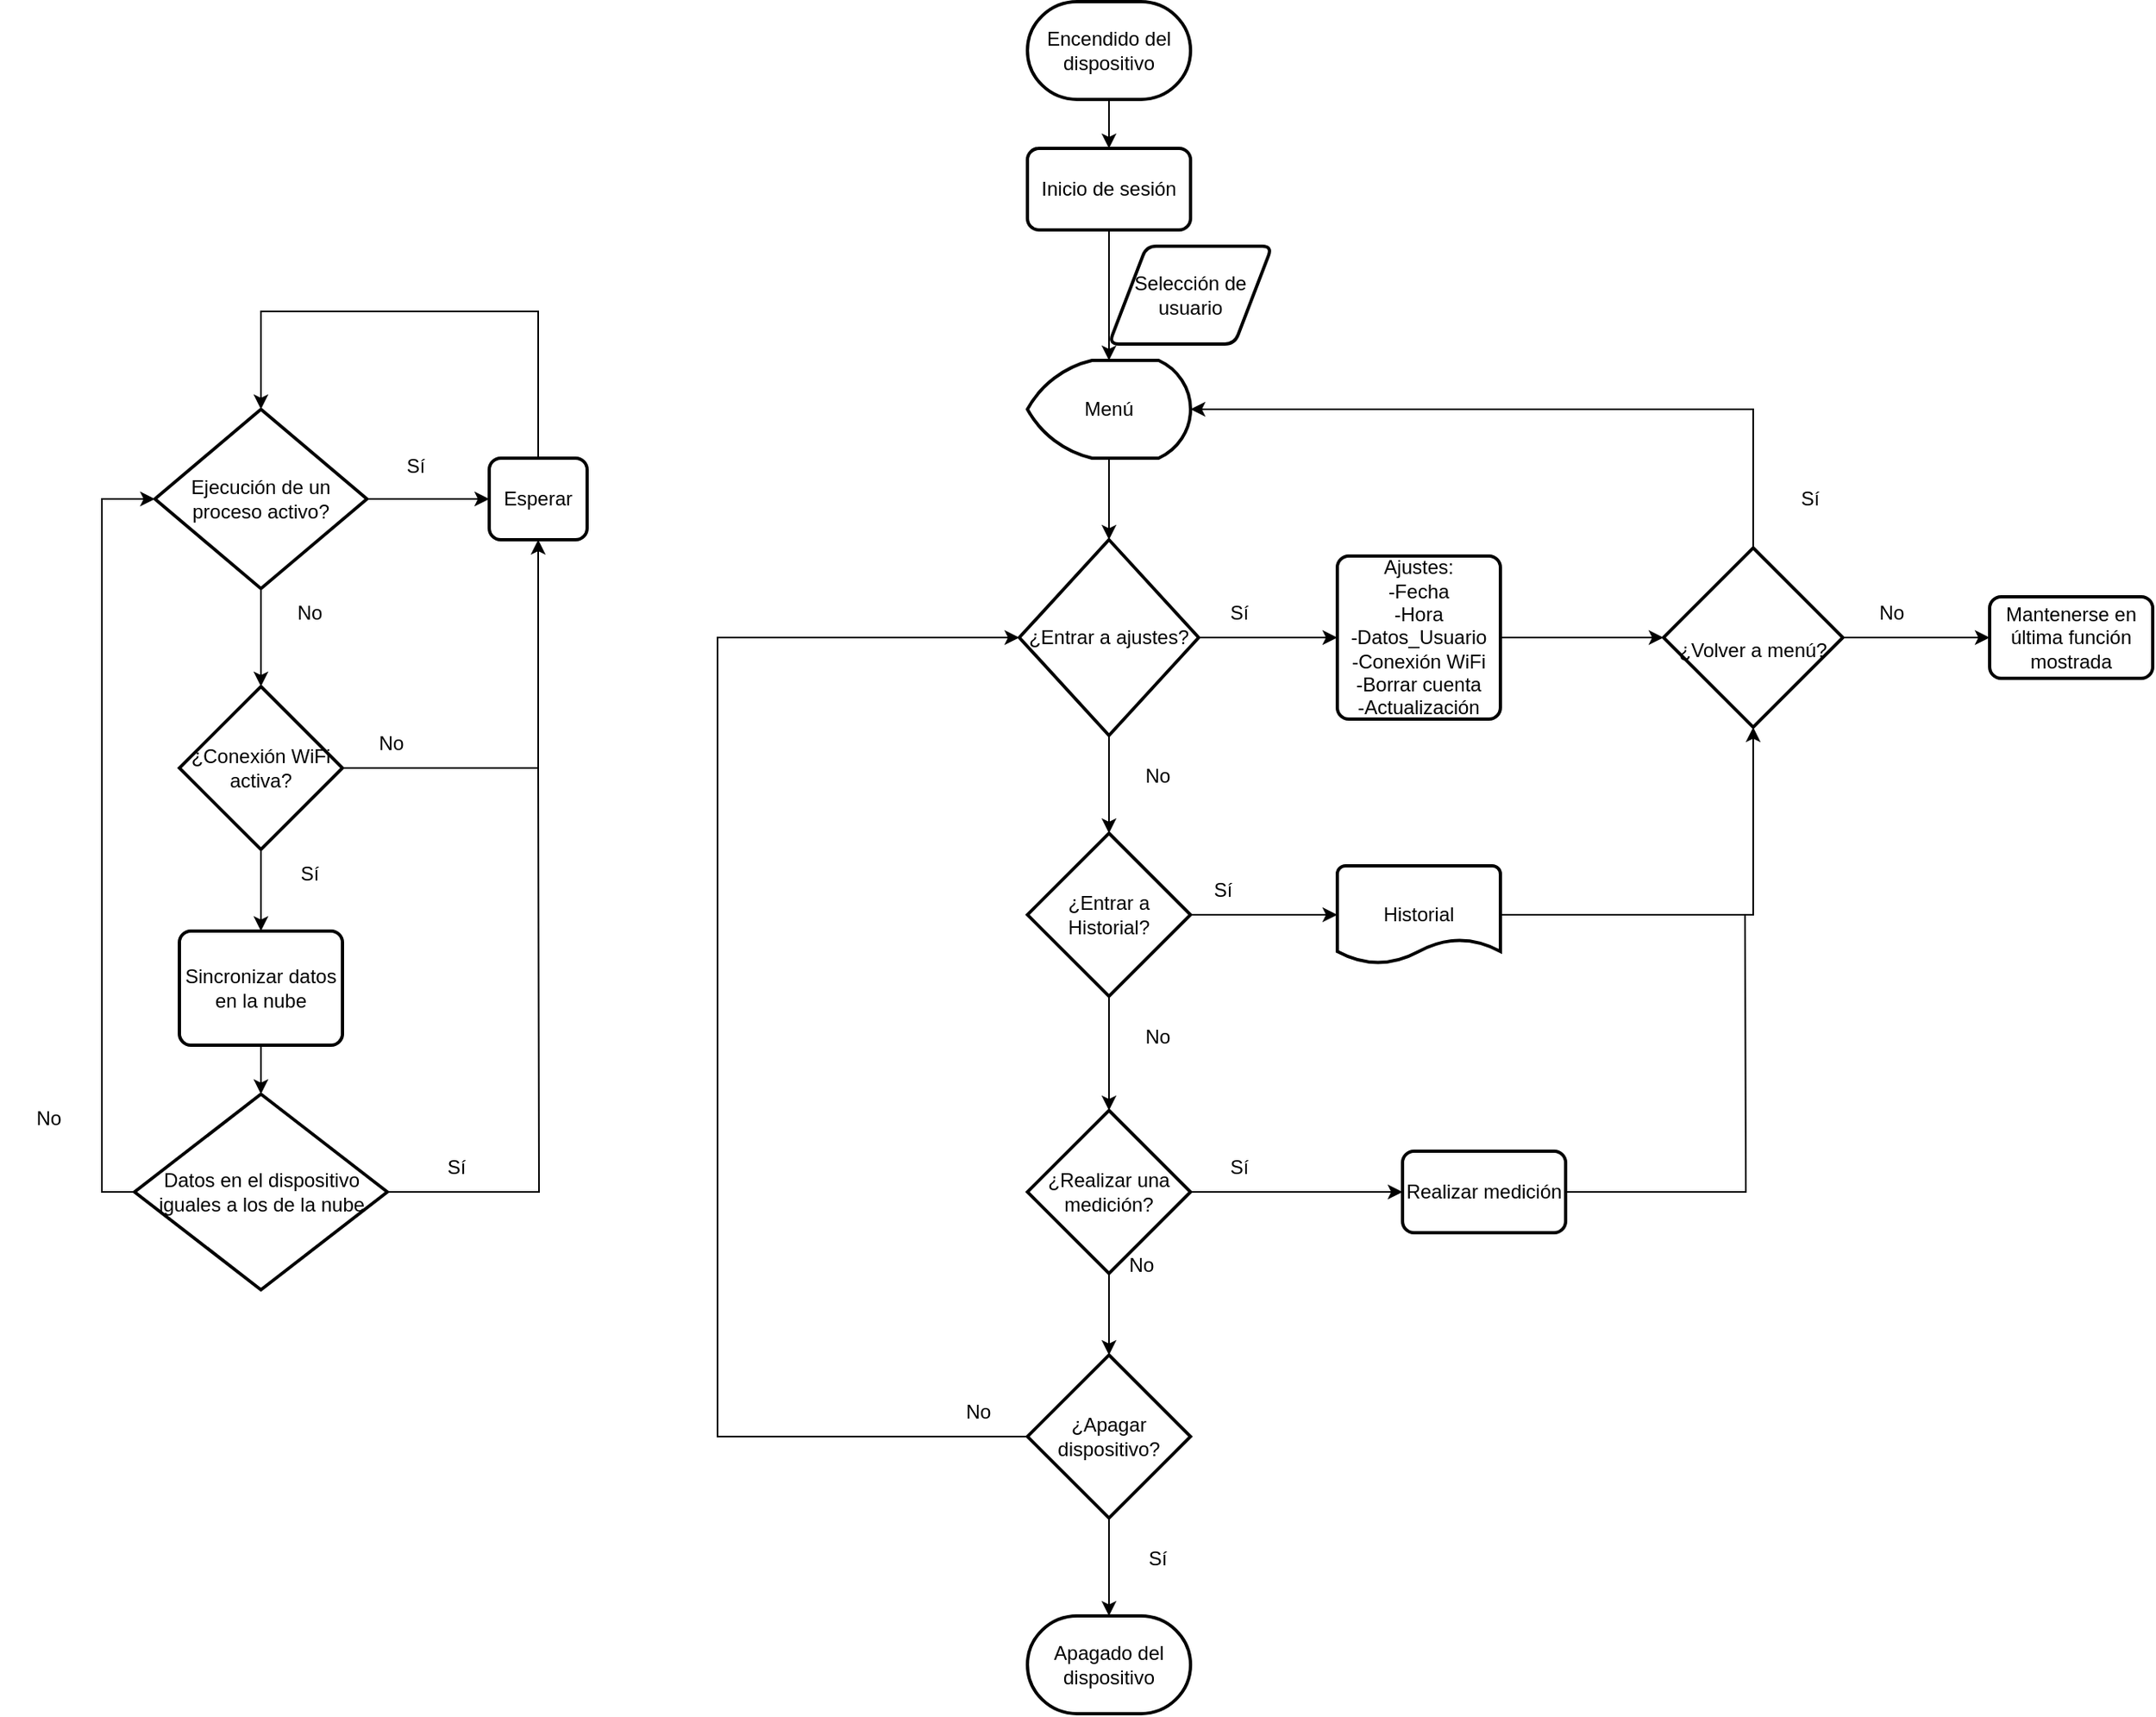 <mxfile version="15.5.2" type="github">
  <diagram id="Ib975hG2kT8Rjhy9WmjI" name="Page-1">
    <mxGraphModel dx="1635" dy="908" grid="1" gridSize="10" guides="1" tooltips="1" connect="1" arrows="1" fold="1" page="1" pageScale="1" pageWidth="1700" pageHeight="1100" math="0" shadow="0">
      <root>
        <mxCell id="0" />
        <mxCell id="1" parent="0" />
        <mxCell id="6VT2_s6x-18-C2tRzZqN-31" style="edgeStyle=orthogonalEdgeStyle;rounded=0;orthogonalLoop=1;jettySize=auto;html=1;exitX=1;exitY=0.5;exitDx=0;exitDy=0;exitPerimeter=0;" edge="1" parent="1" source="6VT2_s6x-18-C2tRzZqN-3" target="6VT2_s6x-18-C2tRzZqN-24">
          <mxGeometry relative="1" as="geometry" />
        </mxCell>
        <mxCell id="6VT2_s6x-18-C2tRzZqN-3" value="¿Entrar a ajustes?" style="strokeWidth=2;html=1;shape=mxgraph.flowchart.decision;whiteSpace=wrap;" vertex="1" parent="1">
          <mxGeometry x="795" y="340" width="110" height="120" as="geometry" />
        </mxCell>
        <mxCell id="6VT2_s6x-18-C2tRzZqN-30" style="edgeStyle=orthogonalEdgeStyle;rounded=0;orthogonalLoop=1;jettySize=auto;html=1;exitX=1;exitY=0.5;exitDx=0;exitDy=0;exitPerimeter=0;entryX=0;entryY=0.5;entryDx=0;entryDy=0;entryPerimeter=0;" edge="1" parent="1" source="6VT2_s6x-18-C2tRzZqN-4" target="6VT2_s6x-18-C2tRzZqN-20">
          <mxGeometry relative="1" as="geometry" />
        </mxCell>
        <mxCell id="6VT2_s6x-18-C2tRzZqN-4" value="¿Entrar a Historial?" style="strokeWidth=2;html=1;shape=mxgraph.flowchart.decision;whiteSpace=wrap;" vertex="1" parent="1">
          <mxGeometry x="800" y="520" width="100" height="100" as="geometry" />
        </mxCell>
        <mxCell id="6VT2_s6x-18-C2tRzZqN-11" style="edgeStyle=orthogonalEdgeStyle;rounded=0;orthogonalLoop=1;jettySize=auto;html=1;exitX=0.5;exitY=1;exitDx=0;exitDy=0;exitPerimeter=0;entryX=0.5;entryY=0;entryDx=0;entryDy=0;entryPerimeter=0;" edge="1" parent="1" source="6VT2_s6x-18-C2tRzZqN-5" target="6VT2_s6x-18-C2tRzZqN-10">
          <mxGeometry relative="1" as="geometry" />
        </mxCell>
        <mxCell id="6VT2_s6x-18-C2tRzZqN-33" style="edgeStyle=orthogonalEdgeStyle;rounded=0;orthogonalLoop=1;jettySize=auto;html=1;exitX=1;exitY=0.5;exitDx=0;exitDy=0;exitPerimeter=0;" edge="1" parent="1" source="6VT2_s6x-18-C2tRzZqN-5" target="6VT2_s6x-18-C2tRzZqN-28">
          <mxGeometry relative="1" as="geometry" />
        </mxCell>
        <mxCell id="6VT2_s6x-18-C2tRzZqN-5" value="¿Realizar una medición?" style="strokeWidth=2;html=1;shape=mxgraph.flowchart.decision;whiteSpace=wrap;" vertex="1" parent="1">
          <mxGeometry x="800" y="690" width="100" height="100" as="geometry" />
        </mxCell>
        <mxCell id="6VT2_s6x-18-C2tRzZqN-6" value="" style="endArrow=classic;html=1;rounded=0;exitX=0.5;exitY=1;exitDx=0;exitDy=0;exitPerimeter=0;entryX=0.5;entryY=0;entryDx=0;entryDy=0;entryPerimeter=0;" edge="1" parent="1" source="6VT2_s6x-18-C2tRzZqN-3" target="6VT2_s6x-18-C2tRzZqN-4">
          <mxGeometry width="50" height="50" relative="1" as="geometry">
            <mxPoint x="700" y="290" as="sourcePoint" />
            <mxPoint x="750" y="240" as="targetPoint" />
          </mxGeometry>
        </mxCell>
        <mxCell id="6VT2_s6x-18-C2tRzZqN-7" value="No" style="text;html=1;strokeColor=none;fillColor=none;align=center;verticalAlign=middle;whiteSpace=wrap;rounded=0;" vertex="1" parent="1">
          <mxGeometry x="850" y="470" width="60" height="30" as="geometry" />
        </mxCell>
        <mxCell id="6VT2_s6x-18-C2tRzZqN-8" value="" style="endArrow=classic;html=1;rounded=0;entryX=0.5;entryY=0;entryDx=0;entryDy=0;entryPerimeter=0;" edge="1" parent="1" target="6VT2_s6x-18-C2tRzZqN-5">
          <mxGeometry width="50" height="50" relative="1" as="geometry">
            <mxPoint x="850" y="620" as="sourcePoint" />
            <mxPoint x="850" y="680" as="targetPoint" />
          </mxGeometry>
        </mxCell>
        <mxCell id="6VT2_s6x-18-C2tRzZqN-9" value="No" style="text;html=1;strokeColor=none;fillColor=none;align=center;verticalAlign=middle;whiteSpace=wrap;rounded=0;" vertex="1" parent="1">
          <mxGeometry x="850" y="630" width="60" height="30" as="geometry" />
        </mxCell>
        <mxCell id="6VT2_s6x-18-C2tRzZqN-16" style="edgeStyle=orthogonalEdgeStyle;rounded=0;orthogonalLoop=1;jettySize=auto;html=1;exitX=0.5;exitY=1;exitDx=0;exitDy=0;exitPerimeter=0;entryX=0.5;entryY=0;entryDx=0;entryDy=0;entryPerimeter=0;" edge="1" parent="1" source="6VT2_s6x-18-C2tRzZqN-10" target="6VT2_s6x-18-C2tRzZqN-15">
          <mxGeometry relative="1" as="geometry" />
        </mxCell>
        <mxCell id="6VT2_s6x-18-C2tRzZqN-32" style="edgeStyle=orthogonalEdgeStyle;rounded=0;orthogonalLoop=1;jettySize=auto;html=1;exitX=0;exitY=0.5;exitDx=0;exitDy=0;exitPerimeter=0;entryX=0;entryY=0.5;entryDx=0;entryDy=0;entryPerimeter=0;" edge="1" parent="1" source="6VT2_s6x-18-C2tRzZqN-10" target="6VT2_s6x-18-C2tRzZqN-3">
          <mxGeometry relative="1" as="geometry">
            <Array as="points">
              <mxPoint x="610" y="890" />
              <mxPoint x="610" y="400" />
            </Array>
          </mxGeometry>
        </mxCell>
        <mxCell id="6VT2_s6x-18-C2tRzZqN-10" value="¿Apagar dispositivo?" style="strokeWidth=2;html=1;shape=mxgraph.flowchart.decision;whiteSpace=wrap;" vertex="1" parent="1">
          <mxGeometry x="800" y="840" width="100" height="100" as="geometry" />
        </mxCell>
        <mxCell id="6VT2_s6x-18-C2tRzZqN-12" value="No" style="text;html=1;strokeColor=none;fillColor=none;align=center;verticalAlign=middle;whiteSpace=wrap;rounded=0;" vertex="1" parent="1">
          <mxGeometry x="840" y="770" width="60" height="30" as="geometry" />
        </mxCell>
        <mxCell id="6VT2_s6x-18-C2tRzZqN-18" style="edgeStyle=orthogonalEdgeStyle;rounded=0;orthogonalLoop=1;jettySize=auto;html=1;exitX=0.5;exitY=1;exitDx=0;exitDy=0;exitPerimeter=0;entryX=0.5;entryY=0;entryDx=0;entryDy=0;" edge="1" parent="1" source="6VT2_s6x-18-C2tRzZqN-14" target="6VT2_s6x-18-C2tRzZqN-59">
          <mxGeometry relative="1" as="geometry">
            <mxPoint x="850" y="110" as="targetPoint" />
          </mxGeometry>
        </mxCell>
        <mxCell id="6VT2_s6x-18-C2tRzZqN-14" value="Encendido del dispositivo" style="strokeWidth=2;html=1;shape=mxgraph.flowchart.terminator;whiteSpace=wrap;" vertex="1" parent="1">
          <mxGeometry x="800" y="10" width="100" height="60" as="geometry" />
        </mxCell>
        <mxCell id="6VT2_s6x-18-C2tRzZqN-15" value="Apagado del dispositivo" style="strokeWidth=2;html=1;shape=mxgraph.flowchart.terminator;whiteSpace=wrap;" vertex="1" parent="1">
          <mxGeometry x="800" y="1000" width="100" height="60" as="geometry" />
        </mxCell>
        <mxCell id="6VT2_s6x-18-C2tRzZqN-17" value="Sí" style="text;html=1;strokeColor=none;fillColor=none;align=center;verticalAlign=middle;whiteSpace=wrap;rounded=0;" vertex="1" parent="1">
          <mxGeometry x="850" y="950" width="60" height="30" as="geometry" />
        </mxCell>
        <mxCell id="6VT2_s6x-18-C2tRzZqN-80" style="edgeStyle=orthogonalEdgeStyle;rounded=0;orthogonalLoop=1;jettySize=auto;html=1;exitX=1;exitY=0.5;exitDx=0;exitDy=0;exitPerimeter=0;entryX=0.5;entryY=1;entryDx=0;entryDy=0;entryPerimeter=0;" edge="1" parent="1" source="6VT2_s6x-18-C2tRzZqN-20" target="6VT2_s6x-18-C2tRzZqN-77">
          <mxGeometry relative="1" as="geometry" />
        </mxCell>
        <mxCell id="6VT2_s6x-18-C2tRzZqN-20" value="Historial" style="strokeWidth=2;html=1;shape=mxgraph.flowchart.document2;whiteSpace=wrap;size=0.25;" vertex="1" parent="1">
          <mxGeometry x="990" y="540" width="100" height="60" as="geometry" />
        </mxCell>
        <mxCell id="6VT2_s6x-18-C2tRzZqN-23" value="No" style="text;html=1;strokeColor=none;fillColor=none;align=center;verticalAlign=middle;whiteSpace=wrap;rounded=0;" vertex="1" parent="1">
          <mxGeometry x="740" y="860" width="60" height="30" as="geometry" />
        </mxCell>
        <mxCell id="6VT2_s6x-18-C2tRzZqN-79" style="edgeStyle=orthogonalEdgeStyle;rounded=0;orthogonalLoop=1;jettySize=auto;html=1;exitX=1;exitY=0.5;exitDx=0;exitDy=0;entryX=0;entryY=0.5;entryDx=0;entryDy=0;entryPerimeter=0;" edge="1" parent="1" source="6VT2_s6x-18-C2tRzZqN-24" target="6VT2_s6x-18-C2tRzZqN-77">
          <mxGeometry relative="1" as="geometry" />
        </mxCell>
        <mxCell id="6VT2_s6x-18-C2tRzZqN-24" value="Ajustes:&lt;br&gt;-Fecha&lt;br&gt;-Hora&lt;br&gt;-Datos_Usuario&lt;br&gt;-Conexión WiFi&lt;br&gt;-Borrar cuenta&lt;br&gt;-Actualización" style="rounded=1;whiteSpace=wrap;html=1;absoluteArcSize=1;arcSize=14;strokeWidth=2;" vertex="1" parent="1">
          <mxGeometry x="990" y="350" width="100" height="100" as="geometry" />
        </mxCell>
        <mxCell id="6VT2_s6x-18-C2tRzZqN-26" value="Sí" style="text;html=1;strokeColor=none;fillColor=none;align=center;verticalAlign=middle;whiteSpace=wrap;rounded=0;" vertex="1" parent="1">
          <mxGeometry x="900" y="370" width="60" height="30" as="geometry" />
        </mxCell>
        <mxCell id="6VT2_s6x-18-C2tRzZqN-27" value="Sí" style="text;html=1;strokeColor=none;fillColor=none;align=center;verticalAlign=middle;whiteSpace=wrap;rounded=0;" vertex="1" parent="1">
          <mxGeometry x="890" y="540" width="60" height="30" as="geometry" />
        </mxCell>
        <mxCell id="6VT2_s6x-18-C2tRzZqN-89" style="edgeStyle=orthogonalEdgeStyle;rounded=0;orthogonalLoop=1;jettySize=auto;html=1;exitX=1;exitY=0.5;exitDx=0;exitDy=0;endArrow=none;endFill=0;" edge="1" parent="1" source="6VT2_s6x-18-C2tRzZqN-28">
          <mxGeometry relative="1" as="geometry">
            <mxPoint x="1240" y="570" as="targetPoint" />
          </mxGeometry>
        </mxCell>
        <mxCell id="6VT2_s6x-18-C2tRzZqN-28" value="Realizar medición" style="rounded=1;whiteSpace=wrap;html=1;absoluteArcSize=1;arcSize=14;strokeWidth=2;" vertex="1" parent="1">
          <mxGeometry x="1030" y="715" width="100" height="50" as="geometry" />
        </mxCell>
        <mxCell id="6VT2_s6x-18-C2tRzZqN-35" value="Sí" style="text;html=1;strokeColor=none;fillColor=none;align=center;verticalAlign=middle;whiteSpace=wrap;rounded=0;" vertex="1" parent="1">
          <mxGeometry x="900" y="710" width="60" height="30" as="geometry" />
        </mxCell>
        <mxCell id="6VT2_s6x-18-C2tRzZqN-49" style="edgeStyle=orthogonalEdgeStyle;rounded=0;orthogonalLoop=1;jettySize=auto;html=1;exitX=0.5;exitY=1;exitDx=0;exitDy=0;exitPerimeter=0;entryX=0.5;entryY=0;entryDx=0;entryDy=0;" edge="1" parent="1" source="6VT2_s6x-18-C2tRzZqN-38" target="6VT2_s6x-18-C2tRzZqN-39">
          <mxGeometry relative="1" as="geometry" />
        </mxCell>
        <mxCell id="6VT2_s6x-18-C2tRzZqN-51" style="edgeStyle=orthogonalEdgeStyle;rounded=0;orthogonalLoop=1;jettySize=auto;html=1;exitX=1;exitY=0.5;exitDx=0;exitDy=0;exitPerimeter=0;entryX=0.5;entryY=1;entryDx=0;entryDy=0;" edge="1" parent="1" source="6VT2_s6x-18-C2tRzZqN-38" target="6VT2_s6x-18-C2tRzZqN-54">
          <mxGeometry relative="1" as="geometry">
            <mxPoint x="460" y="480" as="targetPoint" />
          </mxGeometry>
        </mxCell>
        <mxCell id="6VT2_s6x-18-C2tRzZqN-38" value="¿Conexión WiFi activa?" style="strokeWidth=2;html=1;shape=mxgraph.flowchart.decision;whiteSpace=wrap;" vertex="1" parent="1">
          <mxGeometry x="280" y="430" width="100" height="100" as="geometry" />
        </mxCell>
        <mxCell id="6VT2_s6x-18-C2tRzZqN-67" style="edgeStyle=orthogonalEdgeStyle;rounded=0;orthogonalLoop=1;jettySize=auto;html=1;exitX=0.5;exitY=1;exitDx=0;exitDy=0;entryX=0.5;entryY=0;entryDx=0;entryDy=0;entryPerimeter=0;" edge="1" parent="1" source="6VT2_s6x-18-C2tRzZqN-39" target="6VT2_s6x-18-C2tRzZqN-63">
          <mxGeometry relative="1" as="geometry" />
        </mxCell>
        <mxCell id="6VT2_s6x-18-C2tRzZqN-39" value="Sincronizar datos en la nube" style="rounded=1;whiteSpace=wrap;html=1;absoluteArcSize=1;arcSize=14;strokeWidth=2;" vertex="1" parent="1">
          <mxGeometry x="280" y="580" width="100" height="70" as="geometry" />
        </mxCell>
        <mxCell id="6VT2_s6x-18-C2tRzZqN-48" style="edgeStyle=orthogonalEdgeStyle;rounded=0;orthogonalLoop=1;jettySize=auto;html=1;exitX=0.5;exitY=1;exitDx=0;exitDy=0;exitPerimeter=0;entryX=0.5;entryY=0;entryDx=0;entryDy=0;entryPerimeter=0;" edge="1" parent="1" source="6VT2_s6x-18-C2tRzZqN-40" target="6VT2_s6x-18-C2tRzZqN-38">
          <mxGeometry relative="1" as="geometry" />
        </mxCell>
        <mxCell id="6VT2_s6x-18-C2tRzZqN-55" style="edgeStyle=orthogonalEdgeStyle;rounded=0;orthogonalLoop=1;jettySize=auto;html=1;exitX=1;exitY=0.5;exitDx=0;exitDy=0;exitPerimeter=0;entryX=0;entryY=0.5;entryDx=0;entryDy=0;" edge="1" parent="1" source="6VT2_s6x-18-C2tRzZqN-40" target="6VT2_s6x-18-C2tRzZqN-54">
          <mxGeometry relative="1" as="geometry" />
        </mxCell>
        <mxCell id="6VT2_s6x-18-C2tRzZqN-40" value="Ejecución de un proceso activo?" style="strokeWidth=2;html=1;shape=mxgraph.flowchart.decision;whiteSpace=wrap;" vertex="1" parent="1">
          <mxGeometry x="265" y="260" width="130" height="110" as="geometry" />
        </mxCell>
        <mxCell id="6VT2_s6x-18-C2tRzZqN-45" value="No" style="text;html=1;strokeColor=none;fillColor=none;align=center;verticalAlign=middle;whiteSpace=wrap;rounded=0;" vertex="1" parent="1">
          <mxGeometry x="380" y="450" width="60" height="30" as="geometry" />
        </mxCell>
        <mxCell id="6VT2_s6x-18-C2tRzZqN-52" value="Sí" style="text;html=1;strokeColor=none;fillColor=none;align=center;verticalAlign=middle;whiteSpace=wrap;rounded=0;" vertex="1" parent="1">
          <mxGeometry x="330" y="530" width="60" height="30" as="geometry" />
        </mxCell>
        <mxCell id="6VT2_s6x-18-C2tRzZqN-53" value="No" style="text;html=1;strokeColor=none;fillColor=none;align=center;verticalAlign=middle;whiteSpace=wrap;rounded=0;" vertex="1" parent="1">
          <mxGeometry x="330" y="370" width="60" height="30" as="geometry" />
        </mxCell>
        <mxCell id="6VT2_s6x-18-C2tRzZqN-57" style="edgeStyle=orthogonalEdgeStyle;rounded=0;orthogonalLoop=1;jettySize=auto;html=1;exitX=0.5;exitY=0;exitDx=0;exitDy=0;entryX=0.5;entryY=0;entryDx=0;entryDy=0;entryPerimeter=0;" edge="1" parent="1" source="6VT2_s6x-18-C2tRzZqN-54" target="6VT2_s6x-18-C2tRzZqN-40">
          <mxGeometry relative="1" as="geometry">
            <Array as="points">
              <mxPoint x="500" y="200" />
              <mxPoint x="330" y="200" />
            </Array>
          </mxGeometry>
        </mxCell>
        <mxCell id="6VT2_s6x-18-C2tRzZqN-54" value="Esperar" style="rounded=1;whiteSpace=wrap;html=1;absoluteArcSize=1;arcSize=14;strokeWidth=2;" vertex="1" parent="1">
          <mxGeometry x="470" y="290" width="60" height="50" as="geometry" />
        </mxCell>
        <mxCell id="6VT2_s6x-18-C2tRzZqN-56" value="Sí" style="text;html=1;strokeColor=none;fillColor=none;align=center;verticalAlign=middle;whiteSpace=wrap;rounded=0;" vertex="1" parent="1">
          <mxGeometry x="395" y="280" width="60" height="30" as="geometry" />
        </mxCell>
        <mxCell id="6VT2_s6x-18-C2tRzZqN-74" style="edgeStyle=orthogonalEdgeStyle;rounded=0;orthogonalLoop=1;jettySize=auto;html=1;exitX=0.5;exitY=1;exitDx=0;exitDy=0;entryX=0.5;entryY=0;entryDx=0;entryDy=0;entryPerimeter=0;" edge="1" parent="1" source="6VT2_s6x-18-C2tRzZqN-59" target="6VT2_s6x-18-C2tRzZqN-73">
          <mxGeometry relative="1" as="geometry" />
        </mxCell>
        <mxCell id="6VT2_s6x-18-C2tRzZqN-59" value="Inicio de sesión" style="rounded=1;whiteSpace=wrap;html=1;absoluteArcSize=1;arcSize=14;strokeWidth=2;" vertex="1" parent="1">
          <mxGeometry x="800" y="100" width="100" height="50" as="geometry" />
        </mxCell>
        <mxCell id="6VT2_s6x-18-C2tRzZqN-71" style="edgeStyle=orthogonalEdgeStyle;rounded=0;orthogonalLoop=1;jettySize=auto;html=1;exitX=0;exitY=0.5;exitDx=0;exitDy=0;exitPerimeter=0;entryX=0;entryY=0.5;entryDx=0;entryDy=0;entryPerimeter=0;" edge="1" parent="1" source="6VT2_s6x-18-C2tRzZqN-63" target="6VT2_s6x-18-C2tRzZqN-40">
          <mxGeometry relative="1" as="geometry" />
        </mxCell>
        <mxCell id="6VT2_s6x-18-C2tRzZqN-87" style="edgeStyle=orthogonalEdgeStyle;rounded=0;orthogonalLoop=1;jettySize=auto;html=1;exitX=1;exitY=0.5;exitDx=0;exitDy=0;exitPerimeter=0;endArrow=none;endFill=0;" edge="1" parent="1" source="6VT2_s6x-18-C2tRzZqN-63">
          <mxGeometry relative="1" as="geometry">
            <mxPoint x="500" y="480" as="targetPoint" />
          </mxGeometry>
        </mxCell>
        <mxCell id="6VT2_s6x-18-C2tRzZqN-63" value="Datos en el dispositivo iguales a los de la nube" style="strokeWidth=2;html=1;shape=mxgraph.flowchart.decision;whiteSpace=wrap;" vertex="1" parent="1">
          <mxGeometry x="252.5" y="680" width="155" height="120" as="geometry" />
        </mxCell>
        <mxCell id="6VT2_s6x-18-C2tRzZqN-69" value="Sí" style="text;html=1;strokeColor=none;fillColor=none;align=center;verticalAlign=middle;whiteSpace=wrap;rounded=0;" vertex="1" parent="1">
          <mxGeometry x="420" y="710" width="60" height="30" as="geometry" />
        </mxCell>
        <mxCell id="6VT2_s6x-18-C2tRzZqN-70" value="No" style="text;html=1;strokeColor=none;fillColor=none;align=center;verticalAlign=middle;whiteSpace=wrap;rounded=0;" vertex="1" parent="1">
          <mxGeometry x="170" y="680" width="60" height="30" as="geometry" />
        </mxCell>
        <mxCell id="6VT2_s6x-18-C2tRzZqN-75" style="edgeStyle=orthogonalEdgeStyle;rounded=0;orthogonalLoop=1;jettySize=auto;html=1;exitX=0.5;exitY=1;exitDx=0;exitDy=0;exitPerimeter=0;entryX=0.5;entryY=0;entryDx=0;entryDy=0;entryPerimeter=0;" edge="1" parent="1" source="6VT2_s6x-18-C2tRzZqN-73" target="6VT2_s6x-18-C2tRzZqN-3">
          <mxGeometry relative="1" as="geometry" />
        </mxCell>
        <mxCell id="6VT2_s6x-18-C2tRzZqN-73" value="Menú" style="strokeWidth=2;html=1;shape=mxgraph.flowchart.display;whiteSpace=wrap;" vertex="1" parent="1">
          <mxGeometry x="800" y="230" width="100" height="60" as="geometry" />
        </mxCell>
        <mxCell id="6VT2_s6x-18-C2tRzZqN-81" style="edgeStyle=orthogonalEdgeStyle;rounded=0;orthogonalLoop=1;jettySize=auto;html=1;exitX=0.5;exitY=0;exitDx=0;exitDy=0;exitPerimeter=0;entryX=1;entryY=0.5;entryDx=0;entryDy=0;entryPerimeter=0;" edge="1" parent="1" source="6VT2_s6x-18-C2tRzZqN-77" target="6VT2_s6x-18-C2tRzZqN-73">
          <mxGeometry relative="1" as="geometry" />
        </mxCell>
        <mxCell id="6VT2_s6x-18-C2tRzZqN-84" style="edgeStyle=orthogonalEdgeStyle;rounded=0;orthogonalLoop=1;jettySize=auto;html=1;exitX=1;exitY=0.5;exitDx=0;exitDy=0;exitPerimeter=0;entryX=0;entryY=0.5;entryDx=0;entryDy=0;" edge="1" parent="1" source="6VT2_s6x-18-C2tRzZqN-77" target="6VT2_s6x-18-C2tRzZqN-83">
          <mxGeometry relative="1" as="geometry" />
        </mxCell>
        <mxCell id="6VT2_s6x-18-C2tRzZqN-77" value="&lt;br&gt;¿Volver a menú?" style="strokeWidth=2;html=1;shape=mxgraph.flowchart.decision;whiteSpace=wrap;" vertex="1" parent="1">
          <mxGeometry x="1190" y="345" width="110" height="110" as="geometry" />
        </mxCell>
        <mxCell id="6VT2_s6x-18-C2tRzZqN-83" value="Mantenerse en última función mostrada" style="rounded=1;whiteSpace=wrap;html=1;absoluteArcSize=1;arcSize=14;strokeWidth=2;" vertex="1" parent="1">
          <mxGeometry x="1390" y="375" width="100" height="50" as="geometry" />
        </mxCell>
        <mxCell id="6VT2_s6x-18-C2tRzZqN-85" value="No" style="text;html=1;strokeColor=none;fillColor=none;align=center;verticalAlign=middle;whiteSpace=wrap;rounded=0;" vertex="1" parent="1">
          <mxGeometry x="1300" y="370" width="60" height="30" as="geometry" />
        </mxCell>
        <mxCell id="6VT2_s6x-18-C2tRzZqN-86" value="Sí" style="text;html=1;strokeColor=none;fillColor=none;align=center;verticalAlign=middle;whiteSpace=wrap;rounded=0;" vertex="1" parent="1">
          <mxGeometry x="1250" y="300" width="60" height="30" as="geometry" />
        </mxCell>
        <mxCell id="6VT2_s6x-18-C2tRzZqN-91" value="Selección de usuario" style="shape=parallelogram;html=1;strokeWidth=2;perimeter=parallelogramPerimeter;whiteSpace=wrap;rounded=1;arcSize=12;size=0.23;" vertex="1" parent="1">
          <mxGeometry x="850" y="160" width="100" height="60" as="geometry" />
        </mxCell>
      </root>
    </mxGraphModel>
  </diagram>
</mxfile>
